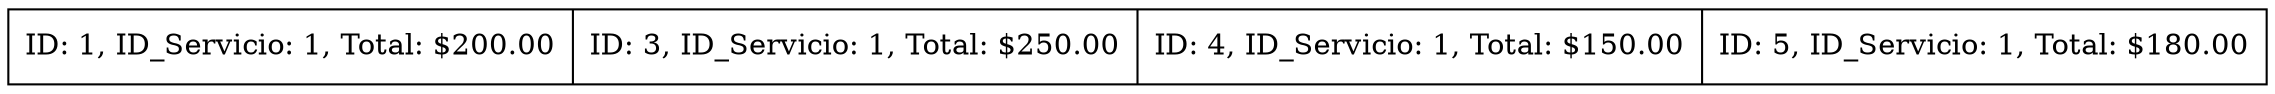 digraph BTree {
node [shape=record];
58328727 [label="ID: 1, ID_Servicio: 1, Total: $200.00 | ID: 3, ID_Servicio: 1, Total: $250.00 | ID: 4, ID_Servicio: 1, Total: $150.00 | ID: 5, ID_Servicio: 1, Total: $180.00"];
}
